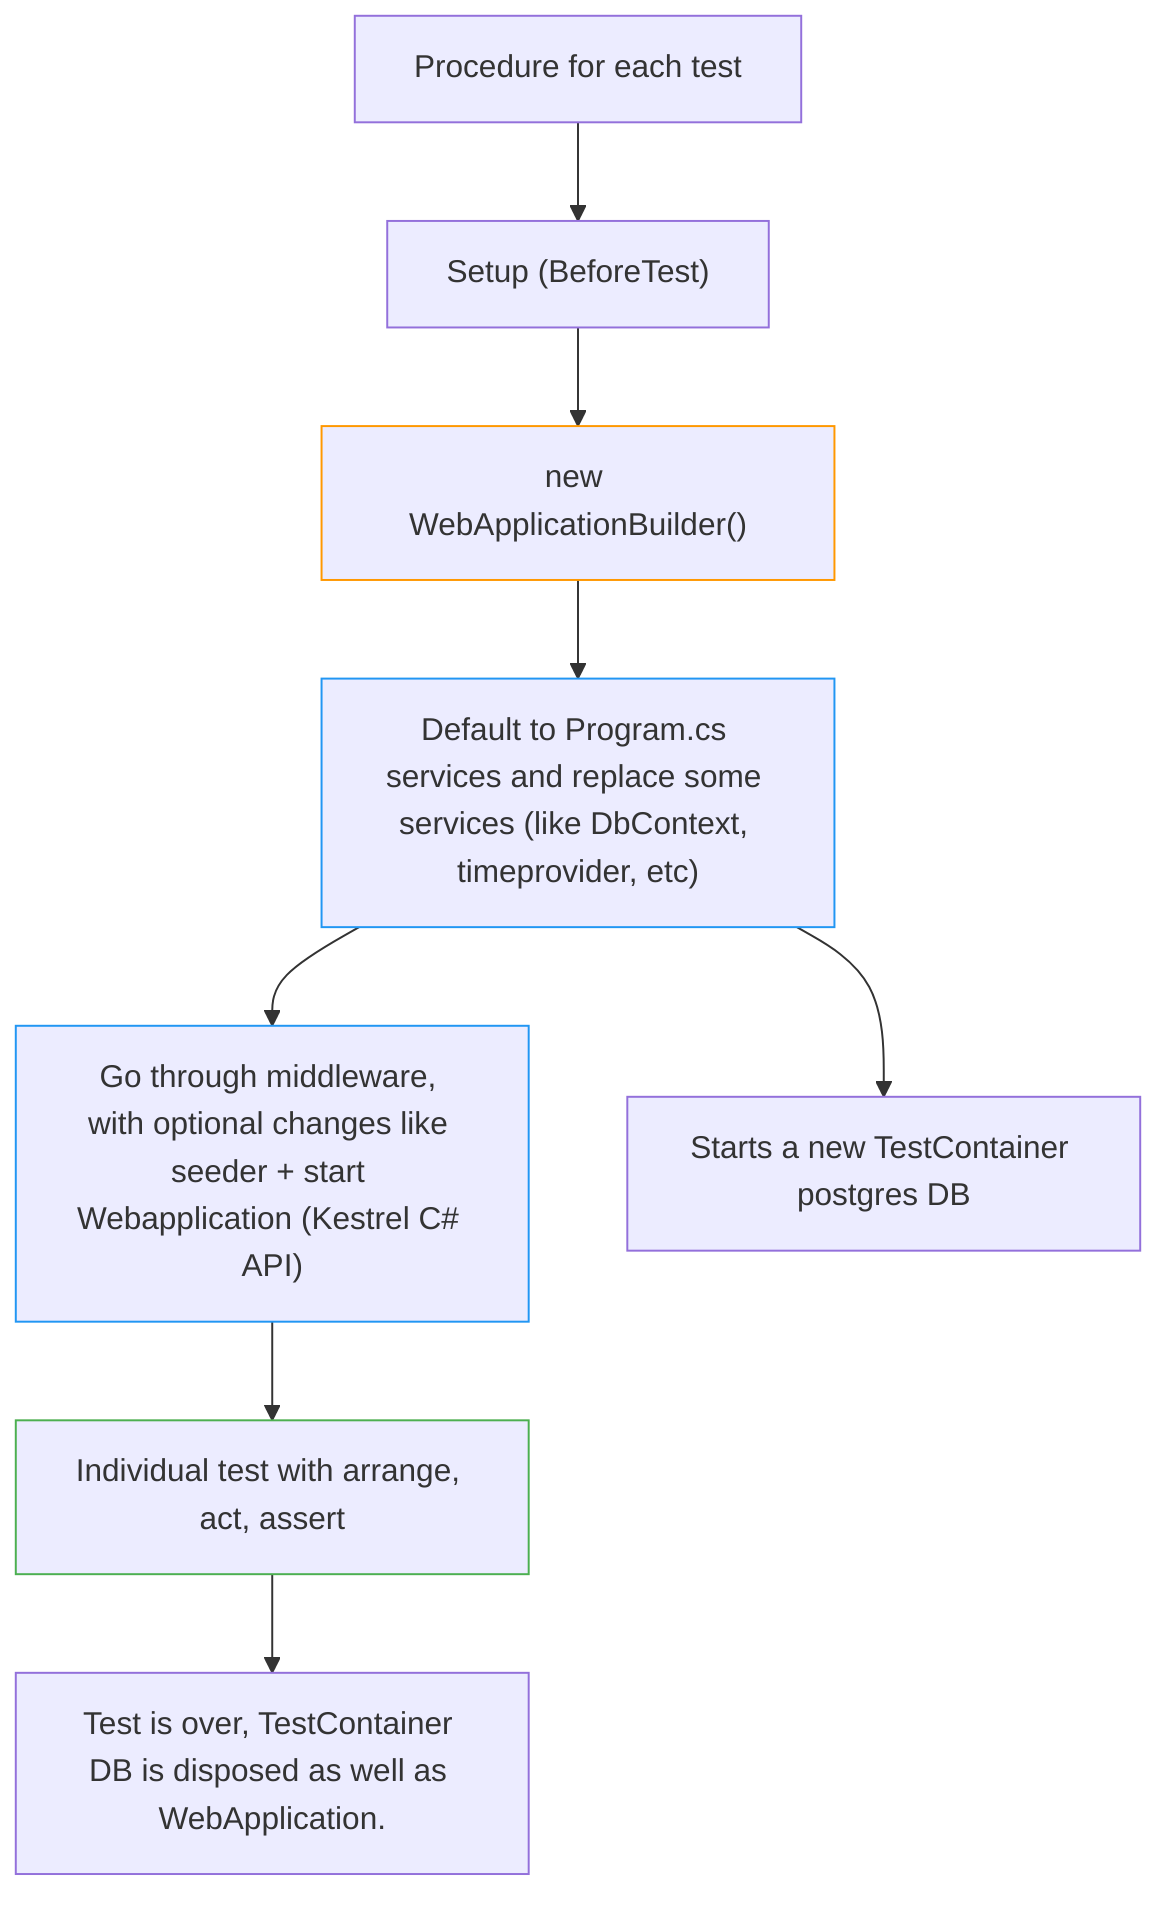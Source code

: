 ---
config:
  layout: fixed
---
flowchart TD
    A["Procedure for each test"] --> B["Setup (BeforeTest)"]
    B --> D["new WebApplicationBuilder()"]
    D --> H["Default to Program.cs services and replace some services (like DbContext, timeprovider, etc)"]
    H --> J["Go through middleware, with optional changes like seeder + start Webapplication (Kestrel C# API)"] & n1["Starts a new TestContainer postgres DB"]
    J --> L["Individual test with arrange, act, assert"]
    L --> n2["Test is over, TestContainer DB is disposed as well as WebApplication."]
    D:::setup
    D:::container
    H:::setup
    J:::setup
    L:::execution
    classDef setup stroke:#2196f3
    classDef container stroke:#ff9800
    classDef execution stroke:#4caf50
    classDef cleanup stroke:#f44336